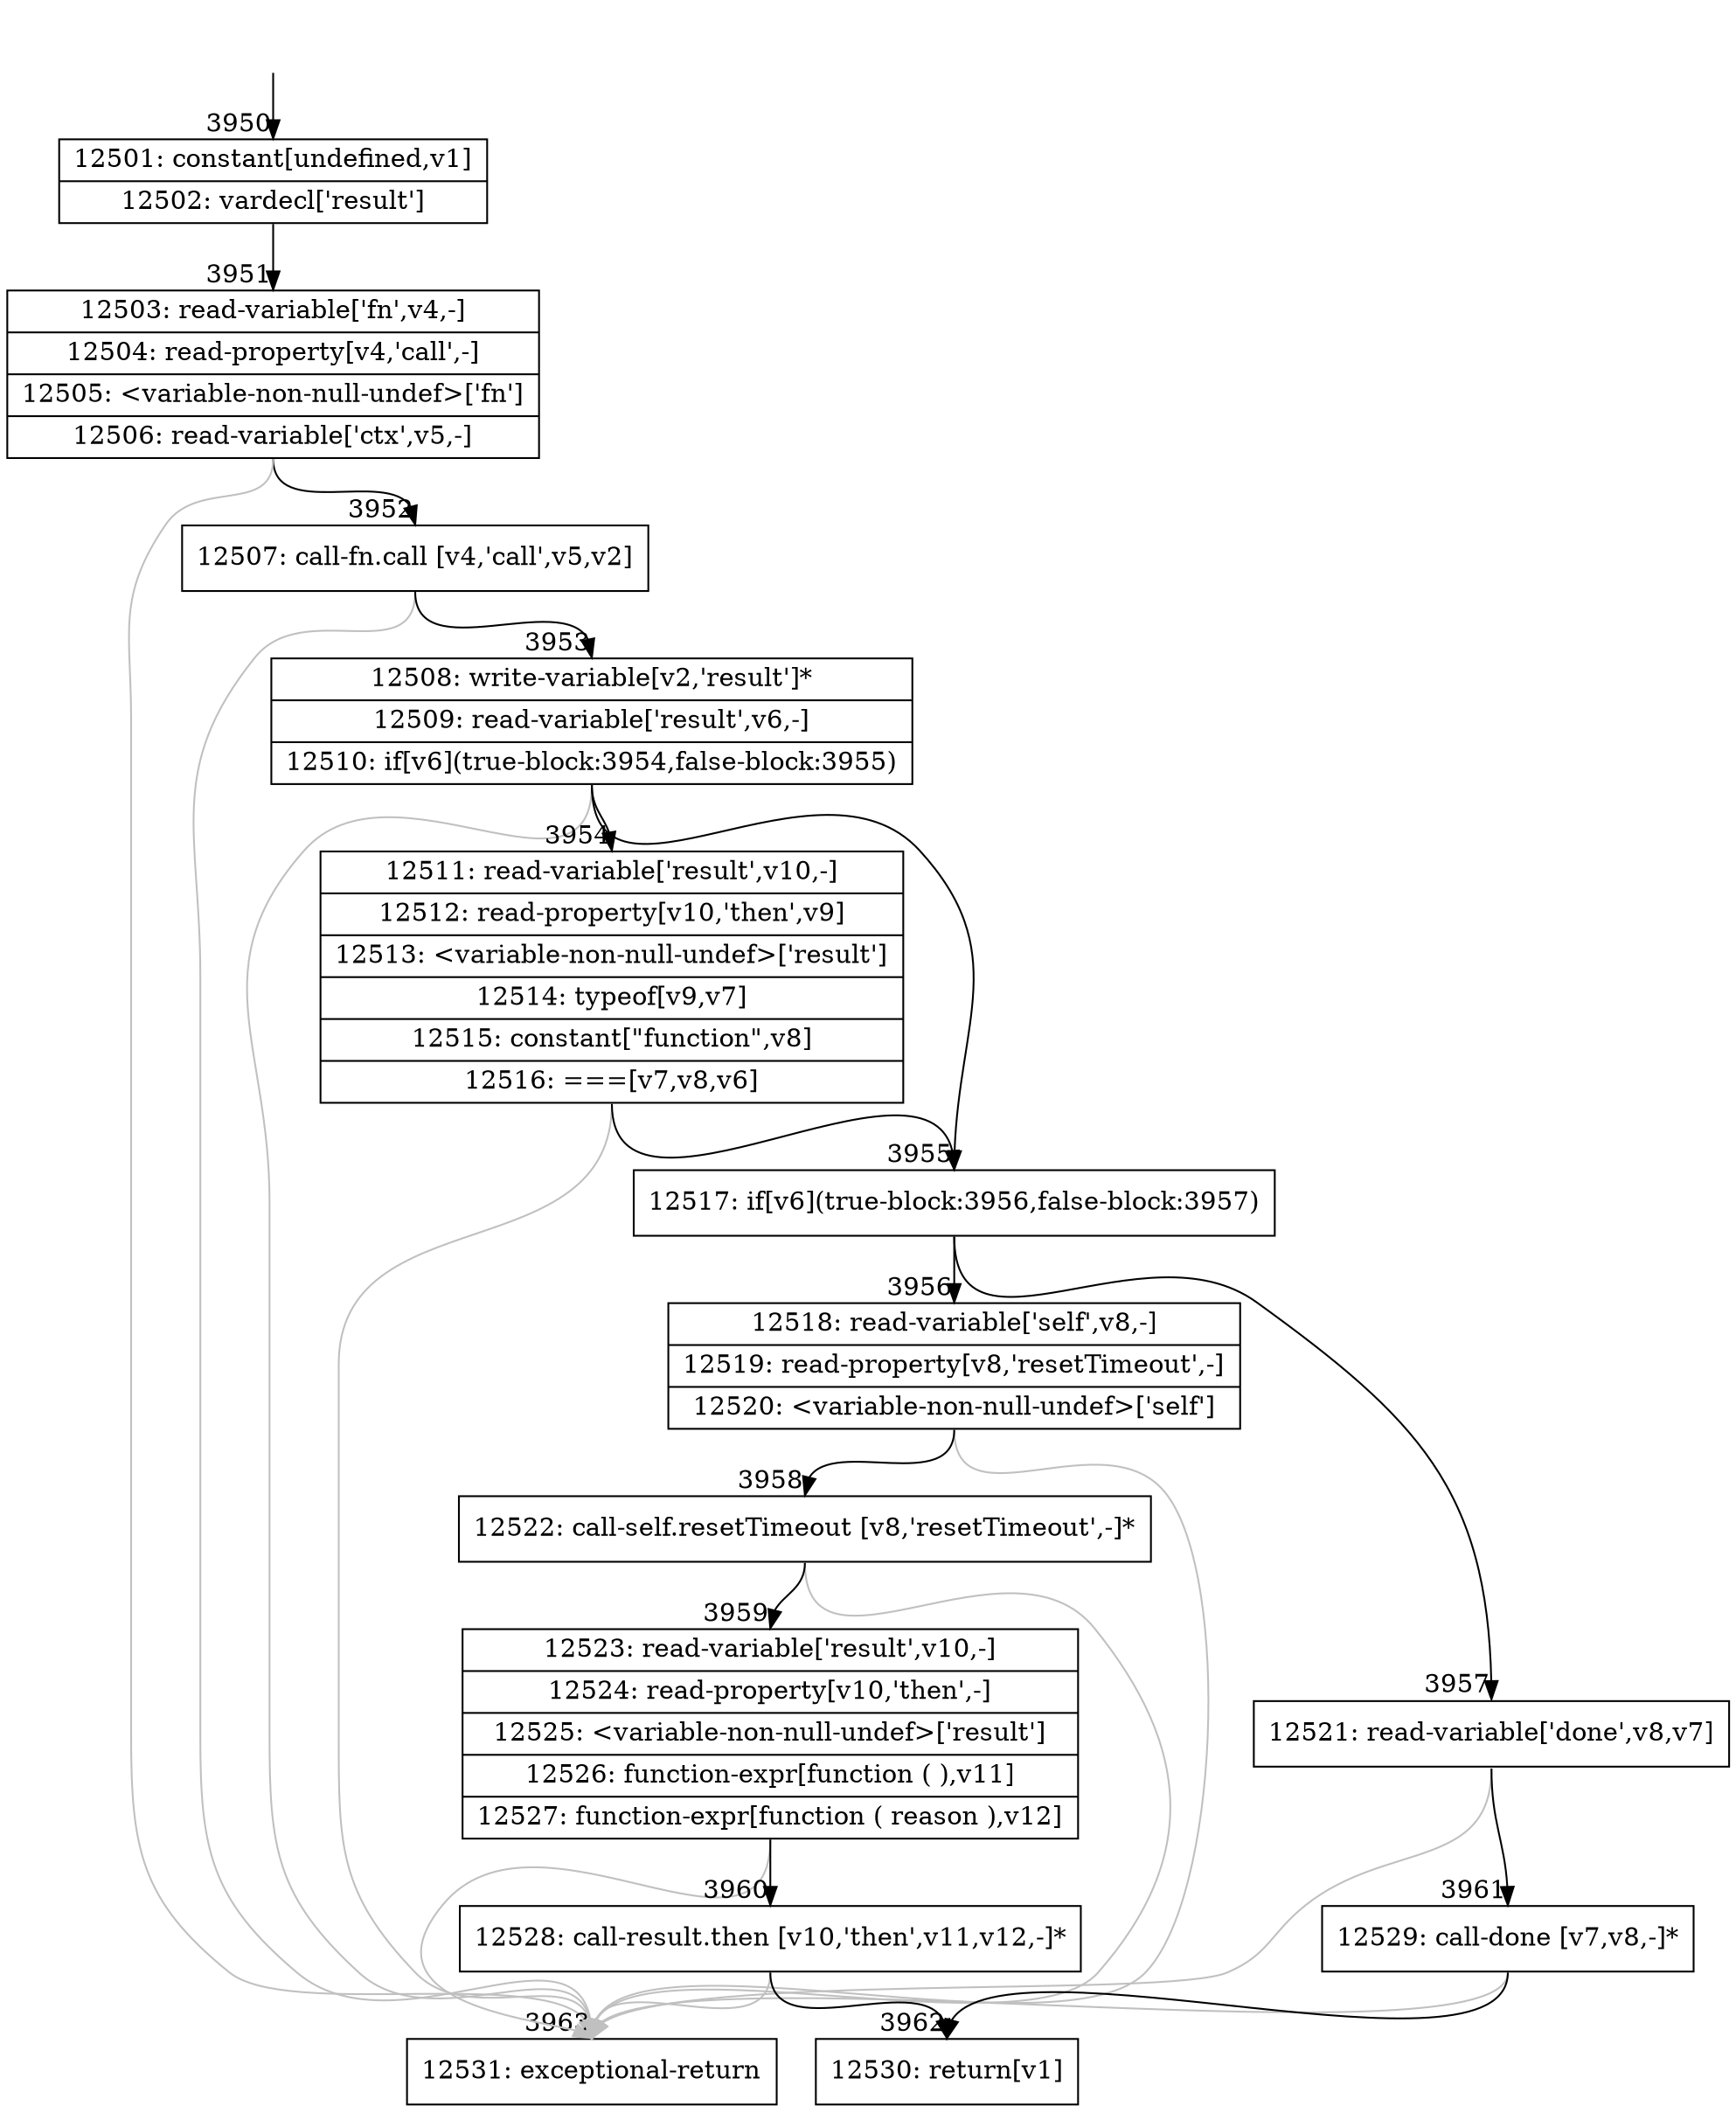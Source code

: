 digraph {
rankdir="TD"
BB_entry357[shape=none,label=""];
BB_entry357 -> BB3950 [tailport=s, headport=n, headlabel="    3950"]
BB3950 [shape=record label="{12501: constant[undefined,v1]|12502: vardecl['result']}" ] 
BB3950 -> BB3951 [tailport=s, headport=n, headlabel="      3951"]
BB3951 [shape=record label="{12503: read-variable['fn',v4,-]|12504: read-property[v4,'call',-]|12505: \<variable-non-null-undef\>['fn']|12506: read-variable['ctx',v5,-]}" ] 
BB3951 -> BB3952 [tailport=s, headport=n, headlabel="      3952"]
BB3951 -> BB3963 [tailport=s, headport=n, color=gray, headlabel="      3963"]
BB3952 [shape=record label="{12507: call-fn.call [v4,'call',v5,v2]}" ] 
BB3952 -> BB3953 [tailport=s, headport=n, headlabel="      3953"]
BB3952 -> BB3963 [tailport=s, headport=n, color=gray]
BB3953 [shape=record label="{12508: write-variable[v2,'result']*|12509: read-variable['result',v6,-]|12510: if[v6](true-block:3954,false-block:3955)}" ] 
BB3953 -> BB3955 [tailport=s, headport=n, headlabel="      3955"]
BB3953 -> BB3954 [tailport=s, headport=n, headlabel="      3954"]
BB3953 -> BB3963 [tailport=s, headport=n, color=gray]
BB3954 [shape=record label="{12511: read-variable['result',v10,-]|12512: read-property[v10,'then',v9]|12513: \<variable-non-null-undef\>['result']|12514: typeof[v9,v7]|12515: constant[\"function\",v8]|12516: ===[v7,v8,v6]}" ] 
BB3954 -> BB3955 [tailport=s, headport=n]
BB3954 -> BB3963 [tailport=s, headport=n, color=gray]
BB3955 [shape=record label="{12517: if[v6](true-block:3956,false-block:3957)}" ] 
BB3955 -> BB3956 [tailport=s, headport=n, headlabel="      3956"]
BB3955 -> BB3957 [tailport=s, headport=n, headlabel="      3957"]
BB3956 [shape=record label="{12518: read-variable['self',v8,-]|12519: read-property[v8,'resetTimeout',-]|12520: \<variable-non-null-undef\>['self']}" ] 
BB3956 -> BB3958 [tailport=s, headport=n, headlabel="      3958"]
BB3956 -> BB3963 [tailport=s, headport=n, color=gray]
BB3957 [shape=record label="{12521: read-variable['done',v8,v7]}" ] 
BB3957 -> BB3961 [tailport=s, headport=n, headlabel="      3961"]
BB3957 -> BB3963 [tailport=s, headport=n, color=gray]
BB3958 [shape=record label="{12522: call-self.resetTimeout [v8,'resetTimeout',-]*}" ] 
BB3958 -> BB3959 [tailport=s, headport=n, headlabel="      3959"]
BB3958 -> BB3963 [tailport=s, headport=n, color=gray]
BB3959 [shape=record label="{12523: read-variable['result',v10,-]|12524: read-property[v10,'then',-]|12525: \<variable-non-null-undef\>['result']|12526: function-expr[function ( ),v11]|12527: function-expr[function ( reason ),v12]}" ] 
BB3959 -> BB3960 [tailport=s, headport=n, headlabel="      3960"]
BB3959 -> BB3963 [tailport=s, headport=n, color=gray]
BB3960 [shape=record label="{12528: call-result.then [v10,'then',v11,v12,-]*}" ] 
BB3960 -> BB3962 [tailport=s, headport=n, headlabel="      3962"]
BB3960 -> BB3963 [tailport=s, headport=n, color=gray]
BB3961 [shape=record label="{12529: call-done [v7,v8,-]*}" ] 
BB3961 -> BB3962 [tailport=s, headport=n]
BB3961 -> BB3963 [tailport=s, headport=n, color=gray]
BB3962 [shape=record label="{12530: return[v1]}" ] 
BB3963 [shape=record label="{12531: exceptional-return}" ] 
//#$~ 4573
}
